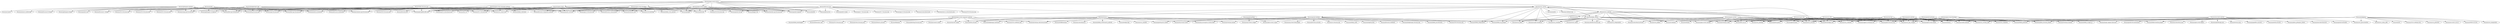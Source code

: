 digraph G {
"fossasia/meilix" -> "fossasia/blog.fossasia.org"
"fossasia/meilix" -> "fossasia/phimpme-wordpress"
"fossasia/meilix" -> "fossasia/api.fossasia.net"
"fossasia/meilix" -> "fossasia/meilix-systemlock"
"fossasia/meilix" -> "fossasia/2010.fossasia.org"
"fossasia/meilix" -> "fossasia/2014.fossasia.org"
"fossasia/meilix" -> "fossasia/fossasia11-drupal"
"fossasia/meilix" -> "fossasia/pslab-case"
"fossasia/meilix" -> "fossasia/common.api.fossasia.net"
"fossasia/meilix" -> "fossasia/feed.api.freifunk.net"
"fossasia/meilix" -> "fossasia/feed.api.fossasia.net"
"fossasia/meilix" -> "fossasia/phimpme-drupal"
"fossasia/meilix" -> "fossasia/2015.fossasia.org"
"fossasia/meilix" -> "fossasia/perspektive89.com"
"fossasia/meilix" -> "fossasia/cmap.api.fossasia.net"
"fossasia/neurolab-android" -> "fossasia/techcul.org"
"fossasia/neurolab-android" -> "fossasia/jugaadfest-artwork"
"fossasia/neurolab-android" -> "fossasia/meilix-artwork"
"fossasia/neurolab-android" -> "fossasia/sphinx_phimpme_theme"
"fossasia/neurolab-android" -> "fossasia/neurolab-firmware"
"fossasia/neurolab-android" -> "fossasia/pslab-bootloader"
"fossasia/neurolab-android" -> "fossasia/pslab-documentation"
"fossasia/neurolab-android" -> "fossasia/susi_gassistantbot"
"fossasia/neurolab-android" -> "fossasia/susi_cortana_skill"
"fossasia/neurolab-android" -> "fossasia/sciencetech.asia"
"fossasia/neurolab-android" -> "fossasia/sphinx_fossasia_theme"
"fossasia/neurolab-android" -> "fossasia/open-event-legacy"
"fossasia/neurolab-android" -> "fossasia/loklak_publisher"
"fossasia/neurolab-android" -> "fossasia/loklak-timeline-plugin"
"fossasia/neurolab-android" -> "fossasia/opendesign.asia"
"fossasia/labs.fossasia.org" -> "fossasia/2011.fossasia.org"
"fossasia/labs.fossasia.org" -> "fossasia/fossasia.net"
"fossasia/labs.fossasia.org" -> "fossasia/fossasia-nodemailer"
"fossasia/labs.fossasia.org" -> "fossasia/gci14.fossasia.org"
"fossasia/labs.fossasia.org" -> "fossasia/foss.vn"
"fossasia/labs.fossasia.org" -> "fossasia/perspektive89.com"
"fossasia/labs.fossasia.org" -> "fossasia/2023.fossasia.org"
"fossasia/labs.fossasia.org" -> "fossasia/yaydoc-artwork"
"fossasia/labs.fossasia.org" -> "fossasia/feed.api.fossasia.net"
"fossasia/labs.fossasia.org" -> "fossasia/blog.fossasia.org"
"fossasia/labs.fossasia.org" -> "fossasia/sg18.sciencehack.asia"
"fossasia/labs.fossasia.org" -> "fossasia/susi_smart_box"
"fossasia/labs.fossasia.org" -> "fossasia/common.api.fossasia.net"
"fossasia/labs.fossasia.org" -> "fossasia/feed.api.freifunk.net"
"fossasia/labs.fossasia.org" -> "fossasia/fossasia-communities"
"fossasia/badgemagic-app" -> "fossasia/blog.fossasia.org"
"fossasia/badgemagic-app" -> "fossasia/api.fossasia.net"
"fossasia/badgemagic-app" -> "fossasia/phimpme-wordpress"
"fossasia/badgemagic-app" -> "fossasia/2014.fossasia.org"
"fossasia/badgemagic-app" -> "fossasia/2010.fossasia.org"
"fossasia/badgemagic-app" -> "fossasia/2015.fossasia.org"
"fossasia/badgemagic-app" -> "fossasia/common.api.fossasia.net"
"fossasia/badgemagic-app" -> "fossasia/feed.api.fossasia.net"
"fossasia/badgemagic-app" -> "fossasia/yaydoc-artwork"
"fossasia/badgemagic-app" -> "fossasia/feed.api.freifunk.net"
"fossasia/badgemagic-app" -> "fossasia/cmap.api.fossasia.net"
"fossasia/badgemagic-app" -> "fossasia/susi_smart_box"
"fossasia/badgemagic-app" -> "fossasia/perspektive89.com"
"fossasia/badgemagic-app" -> "fossasia/meilix-systemlock"
"fossasia/badgemagic-app" -> "fossasia/fossasia11-drupal"
"fossasia/open-event" -> "fossasia/circle-knitting"
"fossasia/open-event" -> "fossasia/yaydoc-artwork"
"fossasia/open-event" -> "fossasia/knitpat"
"fossasia/open-event" -> "fossasia/knitweb"
"fossasia/open-event" -> "fossasia/susi_smart_box"
"fossasia/open-event" -> "fossasia/hotelxoai.com"
"fossasia/open-event" -> "fossasia/timeline.api.fossasia.net"
"fossasia/open-event" -> "fossasia/fossasia-companion-android"
"fossasia/open-event" -> "fossasia/pslab-expeyes"
"fossasia/open-event" -> "fossasia/feed.api.fossasia.net"
"fossasia/open-event" -> "fossasia/common.api.fossasia.net"
"fossasia/open-event" -> "fossasia/perspektive89.com"
"fossasia/open-event" -> "fossasia/2011.fossasia.org"
"fossasia/open-event" -> "fossasia/api.fossasia.net"
"fossasia/open-event" -> "fossasia/cmap.api.fossasia.net"
"fossasia/open-event-server" -> "fossasia/open-event-wsgen"
"fossasia/open-event-server" -> "fossasia/susi_server"
"fossasia/open-event-server" -> "fossasia/loklak_search"
"fossasia/open-event-server" -> "fossasia/flappy-svg"
"fossasia/open-event-server" -> "fossasia/knitpat"
"fossasia/open-event-server" -> "fossasia/pslab-desktop"
"fossasia/open-event-server" -> "fossasia/knitweb"
"fossasia/open-event-server" -> "fossasia/pslab-expeyes"
"fossasia/open-event-server" -> "fossasia/open-event-droidgen"
"fossasia/open-event-server" -> "fossasia/yaydoc-artwork"
"fossasia/open-event-server" -> "fossasia/meilix-systemlock"
"fossasia/open-event-server" -> "fossasia/knitlib"
"fossasia/open-event-server" -> "fossasia/perspektive89.com"
"fossasia/open-event-server" -> "fossasia/open-event"
"fossasia/open-event-server" -> "fossasia/timeline.api.fossasia.net"
"fossasia/open-event-wsgen" -> "fossasia/flappy-svg"
"fossasia/open-event-wsgen" -> "fossasia/knitpat"
"fossasia/open-event-wsgen" -> "fossasia/knitweb"
"fossasia/open-event-wsgen" -> "fossasia/pslab-expeyes"
"fossasia/open-event-wsgen" -> "fossasia/yaydoc-artwork"
"fossasia/open-event-wsgen" -> "fossasia/timeline.api.fossasia.net"
"fossasia/open-event-wsgen" -> "fossasia/circle-knitting"
"fossasia/open-event-wsgen" -> "fossasia/knitlib"
"fossasia/open-event-wsgen" -> "fossasia/perspektive89.com"
"fossasia/open-event-wsgen" -> "fossasia/pslab-test-jig"
"fossasia/open-event-wsgen" -> "fossasia/meilix-systemlock"
"fossasia/open-event-wsgen" -> "fossasia/hotelxoai.com"
"fossasia/open-event-wsgen" -> "fossasia/2018.fossasia.org"
"fossasia/open-event-wsgen" -> "fossasia/susi_smart_box"
"fossasia/open-event-wsgen" -> "fossasia/knitserver"
"fossasia/open-event-attendee-android" -> "fossasia/circle-knitting"
"fossasia/open-event-attendee-android" -> "fossasia/yaydoc-artwork"
"fossasia/open-event-attendee-android" -> "fossasia/susi_smart_box"
"fossasia/open-event-attendee-android" -> "fossasia/perspektive89.com"
"fossasia/open-event-attendee-android" -> "fossasia/fossasia-companion-android"
"fossasia/open-event-attendee-android" -> "fossasia/hotelxoai.com"
"fossasia/open-event-attendee-android" -> "fossasia/2011.fossasia.org"
"fossasia/open-event-attendee-android" -> "fossasia/knitpat"
"fossasia/open-event-attendee-android" -> "fossasia/feed.api.freifunk.net"
"fossasia/open-event-attendee-android" -> "fossasia/blog.fossasia.org"
"fossasia/open-event-attendee-android" -> "fossasia/loklak_webclient"
"fossasia/open-event-attendee-android" -> "fossasia/sg18.sciencehack.asia"
"fossasia/open-event-attendee-android" -> "fossasia/foss.vn"
"fossasia/open-event-attendee-android" -> "fossasia/pslab-test-jig"
"fossasia/open-event-attendee-android" -> "fossasia/common.api.fossasia.net"
"fossasia/open-event-droidgen" -> "fossasia/knitpat"
"fossasia/open-event-droidgen" -> "fossasia/knitweb"
"fossasia/open-event-droidgen" -> "fossasia/yaydoc-artwork"
"fossasia/open-event-droidgen" -> "fossasia/circle-knitting"
"fossasia/open-event-droidgen" -> "fossasia/flappy-svg"
"fossasia/open-event-droidgen" -> "fossasia/meilix-systemlock"
"fossasia/open-event-droidgen" -> "fossasia/perspektive89.com"
"fossasia/open-event-droidgen" -> "fossasia/pslab-expeyes"
"fossasia/open-event-droidgen" -> "fossasia/feed.api.fossasia.net"
"fossasia/open-event-droidgen" -> "fossasia/fossasia-companion-android"
"fossasia/open-event-droidgen" -> "fossasia/timeline.api.fossasia.net"
"fossasia/open-event-droidgen" -> "fossasia/loklak_wok_android"
"fossasia/open-event-droidgen" -> "fossasia/2011.fossasia.org"
"fossasia/open-event-droidgen" -> "fossasia/hotelxoai.com"
"fossasia/open-event-droidgen" -> "fossasia/api.fossasia.net"
"fossasia/fossasia.org" -> "fossasia/2016.fossasia.org"
"fossasia/fossasia.org" -> "fossasia/pslab-scripts"
"fossasia/fossasia.org" -> "fossasia/gci17.fossasia.org"
"fossasia/fossasia.org" -> "fossasia/2017.fossasia.org"
"fossasia/fossasia.org" -> "fossasia/pslab-test-jig"
"fossasia/fossasia.org" -> "fossasia/knitserver"
"fossasia/fossasia.org" -> "fossasia/fossasia-communities"
"fossasia/fossasia.org" -> "fossasia/timeline.api.fossasia.net"
"fossasia/fossasia.org" -> "fossasia/gci14.fossasia.org"
"fossasia/fossasia.org" -> "fossasia/gci15.fossasia.org"
"fossasia/fossasia.org" -> "fossasia/pslab-expeyes"
"fossasia/fossasia.org" -> "fossasia/yaydoc-artwork"
"fossasia/fossasia.org" -> "fossasia/sciencehack.asia"
"fossasia/fossasia.org" -> "fossasia/unesco.sciencehack.asia"
"fossasia/fossasia.org" -> "fossasia/knitpat"
"fossasia/phimpme-android" -> "fossasia/phimpme-drupal"
"fossasia/phimpme-android" -> "fossasia/meilix-systemlock"
"fossasia/phimpme-android" -> "fossasia/pslab-case"
"fossasia/phimpme-android" -> "fossasia/x-mario"
"fossasia/phimpme-android" -> "fossasia/xmario_buildscript"
"fossasia/phimpme-android" -> "fossasia/fossasia11-drupal"
"fossasia/phimpme-android" -> "fossasia/blog.fossasia.org"
"fossasia/phimpme-android" -> "fossasia/cmap.api.fossasia.net"
"fossasia/phimpme-android" -> "fossasia/api.fossasia.net"
"fossasia/phimpme-android" -> "fossasia/fossasia10-drupal"
"fossasia/phimpme-android" -> "fossasia/2011.fossasia.org"
"fossasia/phimpme-android" -> "fossasia/feed.api.freifunk.net"
"fossasia/phimpme-android" -> "fossasia/feed.api.fossasia.net"
"fossasia/phimpme-android" -> "fossasia/2014.fossasia.org"
"fossasia/phimpme-android" -> "fossasia/perspektive89.com"
"fossasia/pslab-python" -> "fossasia/wp-recent-tweet"
"fossasia/pslab-python" -> "fossasia/wp-tweets-widget"
"fossasia/pslab-python" -> "fossasia/open-event-scripts"
"fossasia/pslab-desktop" -> "fossasia/wp-recent-tweet"
"fossasia/pslab-desktop" -> "fossasia/open-event-scripts"
"fossasia/pslab-desktop" -> "fossasia/wp-tweet-feed-plugin"
"fossasia/pslab-desktop" -> "fossasia/pslab-grove-shield"
"fossasia/pslab-desktop" -> "fossasia/wp-tweets-widget"
"fossasia/pslab-desktop" -> "fossasia/fossasia-artwork"
"fossasia/pslab-desktop" -> "fossasia/coc.fossasia.org"
"fossasia/pslab-desktop" -> "fossasia/eventyay-docker"
"fossasia/pslab-desktop" -> "fossasia/wp-accesspress-twitter-feed"
"fossasia/pslab-desktop" -> "fossasia/loklak_walls"
"fossasia/pslab-desktop" -> "fossasia/engelsystem"
"fossasia/pslab-desktop" -> "fossasia/fossasia-webfeeds"
"fossasia/pslab-desktop" -> "fossasia/badgemagic.fossasia.org"
"fossasia/pslab-desktop" -> "fossasia/loklak_movietweets"
"fossasia/pslab-desktop" -> "fossasia/2020.fossasia.org"
"fossasia/open-event-organizer-android" -> "fossasia/lxlauncher-vala"
"fossasia/open-event-organizer-android" -> "fossasia/x-mario-center"
"fossasia/open-event-organizer-android" -> "fossasia/2013.fossasia.org"
"fossasia/open-event-organizer-android" -> "fossasia/events.fossasia.org"
"fossasia/open-event-organizer-android" -> "fossasia/KikiAuth"
"fossasia/open-event-organizer-android" -> "fossasia/knitting.fossasia.org"
"fossasia/open-event-organizer-android" -> "fossasia/lxde-artwork"
"fossasia/open-event-organizer-android" -> "fossasia/loklak_heatmapper"
"fossasia/open-event-organizer-android" -> "fossasia/eventyay-talk-downstream"
"fossasia/open-event-organizer-android" -> "fossasia/loklak_telegrambot"
"fossasia/open-event-organizer-android" -> "fossasia/2018.codeheat.org"
"fossasia/open-event-organizer-android" -> "fossasia/lubuntu-artwork"
"fossasia/open-event-organizer-android" -> "fossasia/wp-dev-buddy"
"fossasia/open-event-organizer-android" -> "fossasia/dev.susi.ai"
"fossasia/open-event-organizer-android" -> "fossasia/badgemagic-hardware"
"fossasia/susi_server" -> "fossasia/loklak_search"
"fossasia/susi_server" -> "fossasia/susi_android"
"fossasia/susi_server" -> "fossasia/susper-backbone"
"fossasia/susi_server" -> "fossasia/loklak_telegrambot"
"fossasia/susi_server" -> "fossasia/pslab-desktop"
"fossasia/susi_server" -> "fossasia/yaydoc"
"fossasia/susi_server" -> "fossasia/susi_fbbot"
"fossasia/susi_server" -> "fossasia/loklak_heatmapper"
"fossasia/susi_server" -> "fossasia/Codeheat"
"fossasia/susi_server" -> "fossasia/green-park-2"
"fossasia/susi_server" -> "fossasia/susi_tweetbot"
"fossasia/susi_server" -> "fossasia/codeheat.org"
"fossasia/susi_server" -> "fossasia/loklak_wp_plugins"
"fossasia/susi_server" -> "fossasia/susi_artwork"
"fossasia/susi_server" -> "fossasia/lxde-artwork"
"fossasia/loklak_search" -> "fossasia/susper-backbone"
"fossasia/loklak_search" -> "fossasia/susi_fbbot"
"fossasia/loklak_search" -> "fossasia/susi_telegrambot"
"fossasia/loklak_search" -> "fossasia/loklak_telegrambot"
"fossasia/loklak_search" -> "fossasia/Codeheat"
"fossasia/loklak_search" -> "fossasia/green-park-2"
"fossasia/loklak_search" -> "fossasia/dev.susi.ai"
"fossasia/loklak_search" -> "fossasia/calendar.fossasia.org"
"fossasia/loklak_search" -> "fossasia/susi_tweetbot"
"fossasia/loklak_search" -> "fossasia/eventyay-talk-downstream"
"fossasia/loklak_search" -> "fossasia/open-event-checkin"
"fossasia/loklak_search" -> "fossasia/event-collect"
"fossasia/loklak_search" -> "fossasia/loklak_wp_plugins"
"fossasia/loklak_search" -> "fossasia/eventyay-video"
"fossasia/loklak_search" -> "fossasia/fossbridge.com"
"fossasia/susi_android" -> "fossasia/susi_server"
"fossasia/susi_android" -> "fossasia/loklak_search"
"fossasia/susi_android" -> "fossasia/calendar.fossasia.org"
"fossasia/susi_android" -> "fossasia/susi_artwork"
"fossasia/susi_android" -> "fossasia/susper-backbone"
"fossasia/susi_android" -> "fossasia/sciencehack-artwork"
"fossasia/susi_android" -> "fossasia/susi_kikbot"
"fossasia/susi_android" -> "fossasia/susi_telegrambot"
"fossasia/susi_android" -> "fossasia/susi_tweetbot"
"fossasia/susi_android" -> "fossasia/Codeheat"
"fossasia/susi_android" -> "fossasia/susi_fbbot"
"fossasia/susi_android" -> "fossasia/dev.susi.ai"
"fossasia/susi_android" -> "fossasia/searss"
"fossasia/susi_android" -> "fossasia/fossbridge.com"
"fossasia/susi_android" -> "fossasia/green-park-2"
"fossasia/susi.ai" -> "fossasia/susi_slackbot"
"fossasia/susi.ai" -> "fossasia/wp-dev-buddy"
"fossasia/susi.ai" -> "fossasia/AYABInterface"
"fossasia/susi.ai" -> "fossasia/sciencehack.in"
"fossasia/susi.ai" -> "fossasia/loklak_tweetsearch_android"
"fossasia/susi.ai" -> "fossasia/2018.codeheat.org"
"fossasia/susi.ai" -> "fossasia/badgemagic-hardware"
"fossasia/susi.ai" -> "fossasia/loklak_wp_plugins"
"fossasia/susi.ai" -> "fossasia/eventyay-talk-downstream"
"fossasia/susi.ai" -> "fossasia/wp-accesspress-twitter-feed"
"fossasia/susi.ai" -> "fossasia/eventyay-docker"
"fossasia/susi.ai" -> "fossasia/lxde-artwork"
"fossasia/susi.ai" -> "fossasia/pslab-grove-shield"
"fossasia/susi.ai" -> "fossasia/wp-recent-tweet"
"fossasia/susi.ai" -> "fossasia/badge-tmp"
"fossasia/query-server" -> "fossasia/green-park-2"
"fossasia/query-server" -> "fossasia/Codeheat"
"fossasia/query-server" -> "fossasia/dev.susi.ai"
"fossasia/query-server" -> "fossasia/eventyay-video"
"fossasia/query-server" -> "fossasia/tofsims"
"fossasia/query-server" -> "fossasia/fossbridge.com"
"fossasia/query-server" -> "fossasia/susi_artwork"
"fossasia/query-server" -> "fossasia/open-event-checkin"
"fossasia/query-server" -> "fossasia/jobs.fossasia.org"
"fossasia/query-server" -> "fossasia/susi_tweetbot"
"fossasia/query-server" -> "fossasia/susi_api_wrapper"
"fossasia/query-server" -> "fossasia/susi_desktop"
"fossasia/query-server" -> "fossasia/sciencehack-artwork"
"fossasia/query-server" -> "fossasia/susi_viberbot"
"fossasia/query-server" -> "fossasia/susi_kikbot"
"fossasia/susper.com" -> "fossasia/green-park-2"
"fossasia/susper.com" -> "fossasia/jobs.fossasia.org"
"fossasia/susper.com" -> "fossasia/geolocation"
"fossasia/susper.com" -> "fossasia/support.eventyay.com"
"fossasia/susper.com" -> "fossasia/susi_desktop"
"fossasia/susper.com" -> "fossasia/fossbridge.com"
"fossasia/susper.com" -> "fossasia/asksusi"
"fossasia/susper.com" -> "fossasia/dev.susi.ai"
"fossasia/susper.com" -> "fossasia/susi_viberbot"
"fossasia/susper.com" -> "fossasia/susi_artwork"
"fossasia/susper.com" -> "fossasia/open-event-checkin"
"fossasia/susper.com" -> "fossasia/open-event-theme"
"fossasia/susper.com" -> "fossasia/Codeheat"
"fossasia/susper.com" -> "fossasia/eventyay-video"
"fossasia/susper.com" -> "fossasia/connfa-android"
"fossasia/star-me" -> "fossasia/jobs.fossasia.org"
"fossasia/star-me" -> "fossasia/green-park-2"
"fossasia/star-me" -> "fossasia/dev.susi.ai"
"fossasia/star-me" -> "fossasia/susi_viberbot"
"fossasia/star-me" -> "fossasia/susi_api_wrapper"
"fossasia/star-me" -> "fossasia/sphinx_fossasia_theme"
"fossasia/star-me" -> "fossasia/asksusi"
"fossasia/star-me" -> "fossasia/open-event-theme"
"fossasia/star-me" -> "fossasia/susi_cortana_skill"
"fossasia/star-me" -> "fossasia/fossbridge.com"
"fossasia/star-me" -> "fossasia/open-event-checkin"
"fossasia/star-me" -> "fossasia/loklak_publisher"
"fossasia/star-me" -> "fossasia/susi_artwork"
"fossasia/star-me" -> "fossasia/eventyay-video"
"fossasia/star-me" -> "fossasia/connfa-android"
"fossasia/susi_iOS" -> "fossasia/green-park-2"
"fossasia/susi_iOS" -> "fossasia/susi_viberbot"
"fossasia/susi_iOS" -> "fossasia/jobs.fossasia.org"
"fossasia/susi_iOS" -> "fossasia/susi_api_wrapper"
"fossasia/susi_iOS" -> "fossasia/fossbridge.com"
"fossasia/susi_iOS" -> "fossasia/asksusi"
"fossasia/susi_iOS" -> "fossasia/susi_artwork"
"fossasia/susi_iOS" -> "fossasia/dev.susi.ai"
"fossasia/susi_iOS" -> "fossasia/open-event-checkin"
"fossasia/susi_iOS" -> "fossasia/geolocation"
"fossasia/susi_iOS" -> "fossasia/open-event-theme"
"fossasia/susi_iOS" -> "fossasia/support.eventyay.com"
"fossasia/susi_iOS" -> "fossasia/susi_desktop"
"fossasia/susi_iOS" -> "fossasia/eventyay-video"
"fossasia/susi_iOS" -> "fossasia/susi_cortana_skill"
"fossasia/pslab-hardware" -> "fossasia/jobs.fossasia.org"
"fossasia/pslab-hardware" -> "fossasia/green-park-2"
"fossasia/pslab-hardware" -> "fossasia/susi_viberbot"
"fossasia/pslab-hardware" -> "fossasia/dev.susi.ai"
"fossasia/pslab-hardware" -> "fossasia/fossbridge.com"
"fossasia/pslab-hardware" -> "fossasia/asksusi"
"fossasia/pslab-hardware" -> "fossasia/open-event-theme"
"fossasia/pslab-hardware" -> "fossasia/connfa-android"
"fossasia/pslab-hardware" -> "fossasia/susi_api_wrapper"
"fossasia/pslab-hardware" -> "fossasia/sphinx_fossasia_theme"
"fossasia/pslab-hardware" -> "fossasia/loklak_publisher"
"fossasia/pslab-hardware" -> "fossasia/susi_cortana_skill"
"fossasia/pslab-hardware" -> "fossasia/susi_skypebot"
"fossasia/pslab-hardware" -> "fossasia/susi_artwork"
"fossasia/pslab-hardware" -> "fossasia/loklak-timeline-plugin"
"fossasia/pslab-android" -> "fossasia/jobs.fossasia.org"
"fossasia/pslab-android" -> "fossasia/susi_viberbot"
"fossasia/pslab-android" -> "fossasia/green-park-2"
"fossasia/pslab-android" -> "fossasia/dev.susi.ai"
"fossasia/pslab-android" -> "fossasia/susi_api_wrapper"
"fossasia/pslab-android" -> "fossasia/connfa-android"
"fossasia/pslab-android" -> "fossasia/susi_cortana_skill"
"fossasia/pslab-android" -> "fossasia/fossbridge.com"
"fossasia/pslab-android" -> "fossasia/asksusi"
"fossasia/pslab-android" -> "fossasia/susi_artwork"
"fossasia/pslab-android" -> "fossasia/susi_desktop"
"fossasia/pslab-android" -> "fossasia/sphinx_fossasia_theme"
"fossasia/pslab-android" -> "fossasia/magic-epaper-firmware"
"fossasia/pslab-android" -> "fossasia/eventyay-checkin"
"fossasia/pslab-android" -> "fossasia/loklak_publisher"
"fossasia/open-event-frontend" -> "fossasia/susi_viberbot"
"fossasia/open-event-frontend" -> "fossasia/jobs.fossasia.org"
"fossasia/open-event-frontend" -> "fossasia/open-event-theme"
"fossasia/open-event-frontend" -> "fossasia/susi_api_wrapper"
"fossasia/open-event-frontend" -> "fossasia/asksusi"
"fossasia/open-event-frontend" -> "fossasia/green-park-2"
"fossasia/open-event-frontend" -> "fossasia/fossbridge.com"
"fossasia/open-event-frontend" -> "fossasia/connfa-android"
"fossasia/open-event-frontend" -> "fossasia/support.eventyay.com"
"fossasia/open-event-frontend" -> "fossasia/sphinx_fossasia_theme"
"fossasia/open-event-frontend" -> "fossasia/loklak_scraper_js"
"fossasia/open-event-frontend" -> "fossasia/susi_skypebot"
"fossasia/open-event-frontend" -> "fossasia/loklak_publisher"
"fossasia/open-event-frontend" -> "fossasia/susi_cortana_skill"
"fossasia/open-event-frontend" -> "fossasia/magic-epaper-firmware"
"fossasia/badgeyay" -> "fossasia/susi_gitterbot"
"fossasia/badgeyay" -> "fossasia/magic-epaper-firmware"
"fossasia/badgeyay" -> "fossasia/loklak_publisher"
"fossasia/badgeyay" -> "fossasia/susi_cortana_skill"
"fossasia/badgeyay" -> "fossasia/accounts.susi.ai"
"fossasia/badgeyay" -> "fossasia/eventyay-checkin"
"fossasia/badgeyay" -> "fossasia/MMM-SUSI-AI"
"fossasia/badgeyay" -> "fossasia/sphinx_fossasia_theme"
"fossasia/badgeyay" -> "fossasia/susi_gassistantbot"
"fossasia/badgeyay" -> "fossasia/susi_hangoutbot"
"fossasia/badgeyay" -> "fossasia/susi_alexa_skill"
"fossasia/badgeyay" -> "fossasia/connfa-android"
"fossasia/badgeyay" -> "fossasia/loklak-timeline-plugin"
"fossasia/badgeyay" -> "fossasia/mew"
"fossasia/badgeyay" -> "fossasia/2016.codeheat.org"
"fossasia/meilix" ["l"="1.184,43.641"]
"fossasia/blog.fossasia.org" ["l"="1.149,43.578"]
"fossasia/phimpme-wordpress" ["l"="1.093,43.673"]
"fossasia/api.fossasia.net" ["l"="1.28,43.633"]
"fossasia/meilix-systemlock" ["l"="1.337,43.634"]
"fossasia/2010.fossasia.org" ["l"="1.101,43.608"]
"fossasia/2014.fossasia.org" ["l"="1.161,43.683"]
"fossasia/fossasia11-drupal" ["l"="1.137,43.652"]
"fossasia/pslab-case" ["l"="1.138,43.718"]
"fossasia/common.api.fossasia.net" ["l"="1.208,43.559"]
"fossasia/feed.api.freifunk.net" ["l"="1.188,43.589"]
"fossasia/feed.api.fossasia.net" ["l"="1.247,43.606"]
"fossasia/phimpme-drupal" ["l"="1.213,43.722"]
"fossasia/2015.fossasia.org" ["l"="1.066,43.635"]
"fossasia/perspektive89.com" ["l"="1.3,43.592"]
"fossasia/cmap.api.fossasia.net" ["l"="1.264,43.665"]
"fossasia/neurolab-android" ["l"="2.231,44.216"]
"fossasia/techcul.org" ["l"="2.242,44.32"]
"fossasia/jugaadfest-artwork" ["l"="2.354,44.187"]
"fossasia/meilix-artwork" ["l"="2.18,44.306"]
"fossasia/sphinx_phimpme_theme" ["l"="2.285,44.181"]
"fossasia/neurolab-firmware" ["l"="2.308,44.312"]
"fossasia/pslab-bootloader" ["l"="2.308,44.232"]
"fossasia/pslab-documentation" ["l"="2.35,44.277"]
"fossasia/susi_gassistantbot" ["l"="2.136,44.221"]
"fossasia/susi_cortana_skill" ["l"="2.111,44.077"]
"fossasia/sciencetech.asia" ["l"="2.203,44.262"]
"fossasia/sphinx_fossasia_theme" ["l"="2.084,44.103"]
"fossasia/open-event-legacy" ["l"="2.38,44.235"]
"fossasia/loklak_publisher" ["l"="2.126,44.106"]
"fossasia/loklak-timeline-plugin" ["l"="2.133,44.16"]
"fossasia/opendesign.asia" ["l"="2.271,44.271"]
"fossasia/labs.fossasia.org" ["l"="1.184,43.517"]
"fossasia/2011.fossasia.org" ["l"="1.261,43.572"]
"fossasia/fossasia.net" ["l"="1.035,43.477"]
"fossasia/fossasia-nodemailer" ["l"="1.076,43.438"]
"fossasia/gci14.fossasia.org" ["l"="1.225,43.402"]
"fossasia/foss.vn" ["l"="1.188,43.47"]
"fossasia/2023.fossasia.org" ["l"="1.04,43.525"]
"fossasia/yaydoc-artwork" ["l"="1.318,43.534"]
"fossasia/sg18.sciencehack.asia" ["l"="1.131,43.493"]
"fossasia/susi_smart_box" ["l"="1.27,43.543"]
"fossasia/fossasia-communities" ["l"="1.257,43.432"]
"fossasia/badgemagic-app" ["l"="1.205,43.616"]
"fossasia/open-event" ["l"="1.338,43.571"]
"fossasia/circle-knitting" ["l"="1.358,43.537"]
"fossasia/knitpat" ["l"="1.382,43.505"]
"fossasia/knitweb" ["l"="1.434,43.604"]
"fossasia/hotelxoai.com" ["l"="1.331,43.504"]
"fossasia/timeline.api.fossasia.net" ["l"="1.451,43.532"]
"fossasia/fossasia-companion-android" ["l"="1.359,43.602"]
"fossasia/pslab-expeyes" ["l"="1.429,43.503"]
"fossasia/open-event-server" ["l"="1.524,43.597"]
"fossasia/open-event-wsgen" ["l"="1.41,43.539"]
"fossasia/susi_server" ["l"="1.938,43.768"]
"fossasia/loklak_search" ["l"="1.973,43.815"]
"fossasia/flappy-svg" ["l"="1.473,43.579"]
"fossasia/pslab-desktop" ["l"="1.889,43.501"]
"fossasia/open-event-droidgen" ["l"="1.383,43.569"]
"fossasia/knitlib" ["l"="1.539,43.554"]
"fossasia/pslab-test-jig" ["l"="1.334,43.454"]
"fossasia/2018.fossasia.org" ["l"="1.544,43.497"]
"fossasia/knitserver" ["l"="1.42,43.434"]
"fossasia/open-event-attendee-android" ["l"="1.252,43.518"]
"fossasia/loklak_webclient" ["l"="1.152,43.425"]
"fossasia/loklak_wok_android" ["l"="1.485,43.478"]
"fossasia/fossasia.org" ["l"="1.354,43.4"]
"fossasia/2016.fossasia.org" ["l"="1.314,43.345"]
"fossasia/pslab-scripts" ["l"="1.432,43.306"]
"fossasia/gci17.fossasia.org" ["l"="1.361,43.288"]
"fossasia/2017.fossasia.org" ["l"="1.382,43.343"]
"fossasia/gci15.fossasia.org" ["l"="1.244,43.332"]
"fossasia/sciencehack.asia" ["l"="1.451,43.359"]
"fossasia/unesco.sciencehack.asia" ["l"="1.291,43.293"]
"fossasia/phimpme-android" ["l"="1.213,43.673"]
"fossasia/x-mario" ["l"="1.174,43.776"]
"fossasia/xmario_buildscript" ["l"="1.253,43.769"]
"fossasia/fossasia10-drupal" ["l"="1.089,43.755"]
"fossasia/pslab-python" ["l"="1.889,43.581"]
"fossasia/wp-recent-tweet" ["l"="1.967,43.563"]
"fossasia/wp-tweets-widget" ["l"="1.831,43.555"]
"fossasia/open-event-scripts" ["l"="1.889,43.541"]
"fossasia/wp-tweet-feed-plugin" ["l"="1.821,43.414"]
"fossasia/pslab-grove-shield" ["l"="2.031,43.544"]
"fossasia/fossasia-artwork" ["l"="1.783,43.456"]
"fossasia/coc.fossasia.org" ["l"="1.797,43.506"]
"fossasia/eventyay-docker" ["l"="1.996,43.516"]
"fossasia/wp-accesspress-twitter-feed" ["l"="2.048,43.496"]
"fossasia/loklak_walls" ["l"="1.85,43.463"]
"fossasia/engelsystem" ["l"="1.949,43.392"]
"fossasia/fossasia-webfeeds" ["l"="1.877,43.385"]
"fossasia/badgemagic.fossasia.org" ["l"="1.99,43.43"]
"fossasia/loklak_movietweets" ["l"="1.899,43.433"]
"fossasia/2020.fossasia.org" ["l"="1.945,43.465"]
"fossasia/open-event-organizer-android" ["l"="2.22,43.713"]
"fossasia/lxlauncher-vala" ["l"="2.374,43.724"]
"fossasia/x-mario-center" ["l"="2.316,43.64"]
"fossasia/2013.fossasia.org" ["l"="2.288,43.684"]
"fossasia/events.fossasia.org" ["l"="2.257,43.761"]
"fossasia/KikiAuth" ["l"="2.305,43.725"]
"fossasia/knitting.fossasia.org" ["l"="2.369,43.673"]
"fossasia/lxde-artwork" ["l"="2.078,43.674"]
"fossasia/loklak_heatmapper" ["l"="2.116,43.748"]
"fossasia/eventyay-talk-downstream" ["l"="2.118,43.7"]
"fossasia/loklak_telegrambot" ["l"="2.06,43.76"]
"fossasia/2018.codeheat.org" ["l"="2.164,43.637"]
"fossasia/lubuntu-artwork" ["l"="2.327,43.772"]
"fossasia/wp-dev-buddy" ["l"="2.223,43.61"]
"fossasia/dev.susi.ai" ["l"="2.075,43.914"]
"fossasia/badgemagic-hardware" ["l"="2.217,43.649"]
"fossasia/susi_android" ["l"="1.949,43.871"]
"fossasia/susper-backbone" ["l"="1.875,43.81"]
"fossasia/yaydoc" ["l"="1.878,43.714"]
"fossasia/susi_fbbot" ["l"="1.919,43.804"]
"fossasia/Codeheat" ["l"="2.006,43.859"]
"fossasia/green-park-2" ["l"="2.006,43.937"]
"fossasia/susi_tweetbot" ["l"="1.943,43.84"]
"fossasia/codeheat.org" ["l"="1.824,43.755"]
"fossasia/loklak_wp_plugins" ["l"="1.999,43.702"]
"fossasia/susi_artwork" ["l"="2.041,43.939"]
"fossasia/susi_telegrambot" ["l"="1.87,43.855"]
"fossasia/calendar.fossasia.org" ["l"="2.03,43.818"]
"fossasia/open-event-checkin" ["l"="2.105,43.898"]
"fossasia/event-collect" ["l"="1.994,43.755"]
"fossasia/eventyay-video" ["l"="2.061,43.888"]
"fossasia/fossbridge.com" ["l"="2.027,43.964"]
"fossasia/sciencehack-artwork" ["l"="1.902,43.908"]
"fossasia/susi_kikbot" ["l"="1.925,43.94"]
"fossasia/searss" ["l"="1.814,43.904"]
"fossasia/susi.ai" ["l"="2.116,43.582"]
"fossasia/susi_slackbot" ["l"="2.14,43.503"]
"fossasia/AYABInterface" ["l"="2.207,43.493"]
"fossasia/sciencehack.in" ["l"="2.065,43.598"]
"fossasia/loklak_tweetsearch_android" ["l"="2.248,43.541"]
"fossasia/badge-tmp" ["l"="2.18,43.546"]
"fossasia/query-server" ["l"="2.028,43.913"]
"fossasia/tofsims" ["l"="2.162,43.86"]
"fossasia/jobs.fossasia.org" ["l"="2.071,43.975"]
"fossasia/susi_api_wrapper" ["l"="2.112,43.992"]
"fossasia/susi_desktop" ["l"="2.139,43.932"]
"fossasia/susi_viberbot" ["l"="2.031,43.994"]
"fossasia/susper.com" ["l"="2.091,43.947"]
"fossasia/geolocation" ["l"="2.214,43.93"]
"fossasia/support.eventyay.com" ["l"="2.206,43.978"]
"fossasia/asksusi" ["l"="2.135,44.012"]
"fossasia/open-event-theme" ["l"="2.166,43.998"]
"fossasia/connfa-android" ["l"="2.048,44.059"]
"fossasia/star-me" ["l"="2.075,43.999"]
"fossasia/susi_iOS" ["l"="2.119,43.961"]
"fossasia/pslab-hardware" ["l"="2.086,44.027"]
"fossasia/susi_skypebot" ["l"="2.191,44.062"]
"fossasia/pslab-android" ["l"="2.047,44.025"]
"fossasia/magic-epaper-firmware" ["l"="2.028,44.105"]
"fossasia/eventyay-checkin" ["l"="1.967,44.116"]
"fossasia/open-event-frontend" ["l"="2.123,44.041"]
"fossasia/loklak_scraper_js" ["l"="2.259,44.066"]
"fossasia/badgeyay" ["l"="2.03,44.176"]
"fossasia/susi_gitterbot" ["l"="1.957,44.191"]
"fossasia/accounts.susi.ai" ["l"="1.894,44.191"]
"fossasia/MMM-SUSI-AI" ["l"="1.915,44.243"]
"fossasia/susi_hangoutbot" ["l"="1.99,44.233"]
"fossasia/susi_alexa_skill" ["l"="2.038,44.276"]
"fossasia/mew" ["l"="1.967,44.281"]
"fossasia/2016.codeheat.org" ["l"="2.058,44.231"]
}